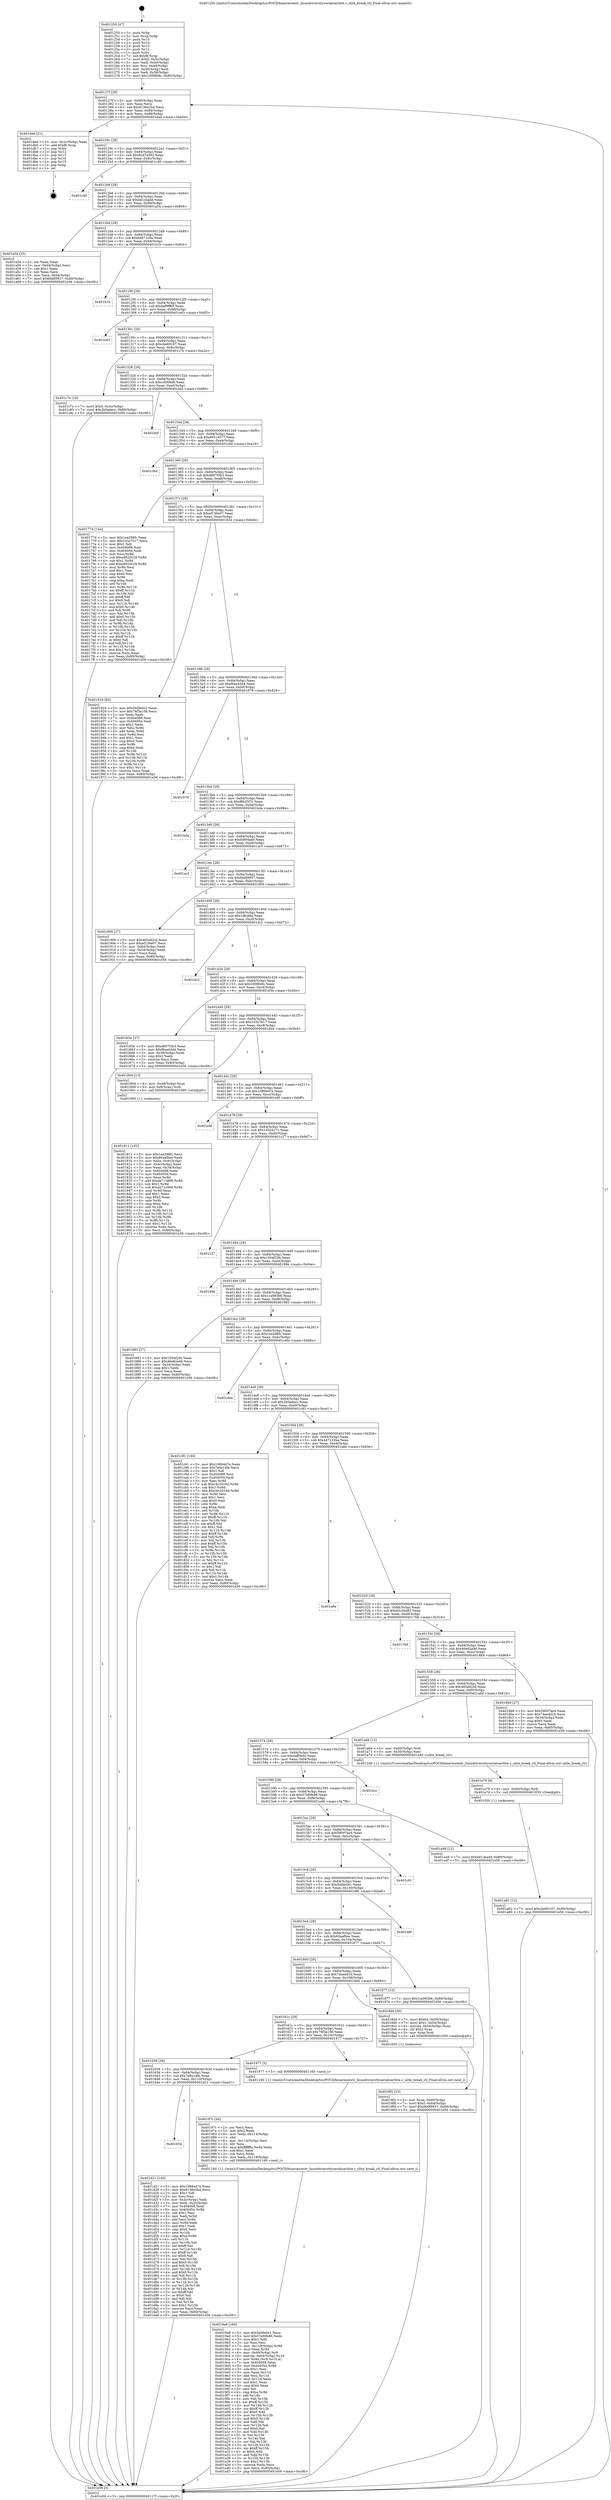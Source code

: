 digraph "0x401250" {
  label = "0x401250 (/mnt/c/Users/mathe/Desktop/tcc/POCII/binaries/extr_linuxdriversttyserialuartlite.c_ulite_break_ctl_Final-ollvm.out::main(0))"
  labelloc = "t"
  node[shape=record]

  Entry [label="",width=0.3,height=0.3,shape=circle,fillcolor=black,style=filled]
  "0x40127f" [label="{
     0x40127f [29]\l
     | [instrs]\l
     &nbsp;&nbsp;0x40127f \<+3\>: mov -0x80(%rbp),%eax\l
     &nbsp;&nbsp;0x401282 \<+2\>: mov %eax,%ecx\l
     &nbsp;&nbsp;0x401284 \<+6\>: sub $0x8136e2bd,%ecx\l
     &nbsp;&nbsp;0x40128a \<+6\>: mov %eax,-0x84(%rbp)\l
     &nbsp;&nbsp;0x401290 \<+6\>: mov %ecx,-0x88(%rbp)\l
     &nbsp;&nbsp;0x401296 \<+6\>: je 0000000000401dad \<main+0xb5d\>\l
  }"]
  "0x401dad" [label="{
     0x401dad [21]\l
     | [instrs]\l
     &nbsp;&nbsp;0x401dad \<+3\>: mov -0x2c(%rbp),%eax\l
     &nbsp;&nbsp;0x401db0 \<+7\>: add $0xf8,%rsp\l
     &nbsp;&nbsp;0x401db7 \<+1\>: pop %rbx\l
     &nbsp;&nbsp;0x401db8 \<+2\>: pop %r12\l
     &nbsp;&nbsp;0x401dba \<+2\>: pop %r13\l
     &nbsp;&nbsp;0x401dbc \<+2\>: pop %r14\l
     &nbsp;&nbsp;0x401dbe \<+2\>: pop %r15\l
     &nbsp;&nbsp;0x401dc0 \<+1\>: pop %rbp\l
     &nbsp;&nbsp;0x401dc1 \<+1\>: ret\l
  }"]
  "0x40129c" [label="{
     0x40129c [28]\l
     | [instrs]\l
     &nbsp;&nbsp;0x40129c \<+5\>: jmp 00000000004012a1 \<main+0x51\>\l
     &nbsp;&nbsp;0x4012a1 \<+6\>: mov -0x84(%rbp),%eax\l
     &nbsp;&nbsp;0x4012a7 \<+5\>: sub $0x92d7a302,%eax\l
     &nbsp;&nbsp;0x4012ac \<+6\>: mov %eax,-0x8c(%rbp)\l
     &nbsp;&nbsp;0x4012b2 \<+6\>: je 0000000000401c40 \<main+0x9f0\>\l
  }"]
  Exit [label="",width=0.3,height=0.3,shape=circle,fillcolor=black,style=filled,peripheries=2]
  "0x401c40" [label="{
     0x401c40\l
  }", style=dashed]
  "0x4012b8" [label="{
     0x4012b8 [28]\l
     | [instrs]\l
     &nbsp;&nbsp;0x4012b8 \<+5\>: jmp 00000000004012bd \<main+0x6d\>\l
     &nbsp;&nbsp;0x4012bd \<+6\>: mov -0x84(%rbp),%eax\l
     &nbsp;&nbsp;0x4012c3 \<+5\>: sub $0xbd1cbadd,%eax\l
     &nbsp;&nbsp;0x4012c8 \<+6\>: mov %eax,-0x90(%rbp)\l
     &nbsp;&nbsp;0x4012ce \<+6\>: je 0000000000401a54 \<main+0x804\>\l
  }"]
  "0x401654" [label="{
     0x401654\l
  }", style=dashed]
  "0x401a54" [label="{
     0x401a54 [25]\l
     | [instrs]\l
     &nbsp;&nbsp;0x401a54 \<+2\>: xor %eax,%eax\l
     &nbsp;&nbsp;0x401a56 \<+3\>: mov -0x64(%rbp),%ecx\l
     &nbsp;&nbsp;0x401a59 \<+3\>: sub $0x1,%eax\l
     &nbsp;&nbsp;0x401a5c \<+2\>: sub %eax,%ecx\l
     &nbsp;&nbsp;0x401a5e \<+3\>: mov %ecx,-0x64(%rbp)\l
     &nbsp;&nbsp;0x401a61 \<+7\>: movl $0xfdd89937,-0x80(%rbp)\l
     &nbsp;&nbsp;0x401a68 \<+5\>: jmp 0000000000401e56 \<main+0xc06\>\l
  }"]
  "0x4012d4" [label="{
     0x4012d4 [28]\l
     | [instrs]\l
     &nbsp;&nbsp;0x4012d4 \<+5\>: jmp 00000000004012d9 \<main+0x89\>\l
     &nbsp;&nbsp;0x4012d9 \<+6\>: mov -0x84(%rbp),%eax\l
     &nbsp;&nbsp;0x4012df \<+5\>: sub $0xbd471c9a,%eax\l
     &nbsp;&nbsp;0x4012e4 \<+6\>: mov %eax,-0x94(%rbp)\l
     &nbsp;&nbsp;0x4012ea \<+6\>: je 0000000000401b1b \<main+0x8cb\>\l
  }"]
  "0x401d21" [label="{
     0x401d21 [140]\l
     | [instrs]\l
     &nbsp;&nbsp;0x401d21 \<+5\>: mov $0x10884d7e,%eax\l
     &nbsp;&nbsp;0x401d26 \<+5\>: mov $0x8136e2bd,%ecx\l
     &nbsp;&nbsp;0x401d2b \<+2\>: mov $0x1,%dl\l
     &nbsp;&nbsp;0x401d2d \<+2\>: xor %esi,%esi\l
     &nbsp;&nbsp;0x401d2f \<+3\>: mov -0x3c(%rbp),%edi\l
     &nbsp;&nbsp;0x401d32 \<+3\>: mov %edi,-0x2c(%rbp)\l
     &nbsp;&nbsp;0x401d35 \<+7\>: mov 0x404068,%edi\l
     &nbsp;&nbsp;0x401d3c \<+8\>: mov 0x404054,%r8d\l
     &nbsp;&nbsp;0x401d44 \<+3\>: sub $0x1,%esi\l
     &nbsp;&nbsp;0x401d47 \<+3\>: mov %edi,%r9d\l
     &nbsp;&nbsp;0x401d4a \<+3\>: add %esi,%r9d\l
     &nbsp;&nbsp;0x401d4d \<+4\>: imul %r9d,%edi\l
     &nbsp;&nbsp;0x401d51 \<+3\>: and $0x1,%edi\l
     &nbsp;&nbsp;0x401d54 \<+3\>: cmp $0x0,%edi\l
     &nbsp;&nbsp;0x401d57 \<+4\>: sete %r10b\l
     &nbsp;&nbsp;0x401d5b \<+4\>: cmp $0xa,%r8d\l
     &nbsp;&nbsp;0x401d5f \<+4\>: setl %r11b\l
     &nbsp;&nbsp;0x401d63 \<+3\>: mov %r10b,%bl\l
     &nbsp;&nbsp;0x401d66 \<+3\>: xor $0xff,%bl\l
     &nbsp;&nbsp;0x401d69 \<+3\>: mov %r11b,%r14b\l
     &nbsp;&nbsp;0x401d6c \<+4\>: xor $0xff,%r14b\l
     &nbsp;&nbsp;0x401d70 \<+3\>: xor $0x0,%dl\l
     &nbsp;&nbsp;0x401d73 \<+3\>: mov %bl,%r15b\l
     &nbsp;&nbsp;0x401d76 \<+4\>: and $0x0,%r15b\l
     &nbsp;&nbsp;0x401d7a \<+3\>: and %dl,%r10b\l
     &nbsp;&nbsp;0x401d7d \<+3\>: mov %r14b,%r12b\l
     &nbsp;&nbsp;0x401d80 \<+4\>: and $0x0,%r12b\l
     &nbsp;&nbsp;0x401d84 \<+3\>: and %dl,%r11b\l
     &nbsp;&nbsp;0x401d87 \<+3\>: or %r10b,%r15b\l
     &nbsp;&nbsp;0x401d8a \<+3\>: or %r11b,%r12b\l
     &nbsp;&nbsp;0x401d8d \<+3\>: xor %r12b,%r15b\l
     &nbsp;&nbsp;0x401d90 \<+3\>: or %r14b,%bl\l
     &nbsp;&nbsp;0x401d93 \<+3\>: xor $0xff,%bl\l
     &nbsp;&nbsp;0x401d96 \<+3\>: or $0x0,%dl\l
     &nbsp;&nbsp;0x401d99 \<+2\>: and %dl,%bl\l
     &nbsp;&nbsp;0x401d9b \<+3\>: or %bl,%r15b\l
     &nbsp;&nbsp;0x401d9e \<+4\>: test $0x1,%r15b\l
     &nbsp;&nbsp;0x401da2 \<+3\>: cmovne %ecx,%eax\l
     &nbsp;&nbsp;0x401da5 \<+3\>: mov %eax,-0x80(%rbp)\l
     &nbsp;&nbsp;0x401da8 \<+5\>: jmp 0000000000401e56 \<main+0xc06\>\l
  }"]
  "0x401b1b" [label="{
     0x401b1b\l
  }", style=dashed]
  "0x4012f0" [label="{
     0x4012f0 [28]\l
     | [instrs]\l
     &nbsp;&nbsp;0x4012f0 \<+5\>: jmp 00000000004012f5 \<main+0xa5\>\l
     &nbsp;&nbsp;0x4012f5 \<+6\>: mov -0x84(%rbp),%eax\l
     &nbsp;&nbsp;0x4012fb \<+5\>: sub $0xbef9ff69,%eax\l
     &nbsp;&nbsp;0x401300 \<+6\>: mov %eax,-0x98(%rbp)\l
     &nbsp;&nbsp;0x401306 \<+6\>: je 0000000000401e43 \<main+0xbf3\>\l
  }"]
  "0x401a82" [label="{
     0x401a82 [12]\l
     | [instrs]\l
     &nbsp;&nbsp;0x401a82 \<+7\>: movl $0xcbe60107,-0x80(%rbp)\l
     &nbsp;&nbsp;0x401a89 \<+5\>: jmp 0000000000401e56 \<main+0xc06\>\l
  }"]
  "0x401e43" [label="{
     0x401e43\l
  }", style=dashed]
  "0x40130c" [label="{
     0x40130c [28]\l
     | [instrs]\l
     &nbsp;&nbsp;0x40130c \<+5\>: jmp 0000000000401311 \<main+0xc1\>\l
     &nbsp;&nbsp;0x401311 \<+6\>: mov -0x84(%rbp),%eax\l
     &nbsp;&nbsp;0x401317 \<+5\>: sub $0xcbe60107,%eax\l
     &nbsp;&nbsp;0x40131c \<+6\>: mov %eax,-0x9c(%rbp)\l
     &nbsp;&nbsp;0x401322 \<+6\>: je 0000000000401c7e \<main+0xa2e\>\l
  }"]
  "0x401a79" [label="{
     0x401a79 [9]\l
     | [instrs]\l
     &nbsp;&nbsp;0x401a79 \<+4\>: mov -0x60(%rbp),%rdi\l
     &nbsp;&nbsp;0x401a7d \<+5\>: call 0000000000401030 \<free@plt\>\l
     | [calls]\l
     &nbsp;&nbsp;0x401030 \{1\} (unknown)\l
  }"]
  "0x401c7e" [label="{
     0x401c7e [19]\l
     | [instrs]\l
     &nbsp;&nbsp;0x401c7e \<+7\>: movl $0x0,-0x3c(%rbp)\l
     &nbsp;&nbsp;0x401c85 \<+7\>: movl $0x2b0adecc,-0x80(%rbp)\l
     &nbsp;&nbsp;0x401c8c \<+5\>: jmp 0000000000401e56 \<main+0xc06\>\l
  }"]
  "0x401328" [label="{
     0x401328 [28]\l
     | [instrs]\l
     &nbsp;&nbsp;0x401328 \<+5\>: jmp 000000000040132d \<main+0xdd\>\l
     &nbsp;&nbsp;0x40132d \<+6\>: mov -0x84(%rbp),%eax\l
     &nbsp;&nbsp;0x401333 \<+5\>: sub $0xccfc6bd8,%eax\l
     &nbsp;&nbsp;0x401338 \<+6\>: mov %eax,-0xa0(%rbp)\l
     &nbsp;&nbsp;0x40133e \<+6\>: je 0000000000401bbf \<main+0x96f\>\l
  }"]
  "0x4019a8" [label="{
     0x4019a8 [160]\l
     | [instrs]\l
     &nbsp;&nbsp;0x4019a8 \<+5\>: mov $0x5d4fe0e1,%ecx\l
     &nbsp;&nbsp;0x4019ad \<+5\>: mov $0x57e89b86,%edx\l
     &nbsp;&nbsp;0x4019b2 \<+3\>: mov $0x1,%dil\l
     &nbsp;&nbsp;0x4019b5 \<+2\>: xor %esi,%esi\l
     &nbsp;&nbsp;0x4019b7 \<+7\>: mov -0x118(%rbp),%r8d\l
     &nbsp;&nbsp;0x4019be \<+4\>: imul %eax,%r8d\l
     &nbsp;&nbsp;0x4019c2 \<+4\>: mov -0x60(%rbp),%r9\l
     &nbsp;&nbsp;0x4019c6 \<+4\>: movslq -0x64(%rbp),%r10\l
     &nbsp;&nbsp;0x4019ca \<+4\>: mov %r8d,(%r9,%r10,4)\l
     &nbsp;&nbsp;0x4019ce \<+7\>: mov 0x404068,%eax\l
     &nbsp;&nbsp;0x4019d5 \<+8\>: mov 0x404054,%r8d\l
     &nbsp;&nbsp;0x4019dd \<+3\>: sub $0x1,%esi\l
     &nbsp;&nbsp;0x4019e0 \<+3\>: mov %eax,%r11d\l
     &nbsp;&nbsp;0x4019e3 \<+3\>: add %esi,%r11d\l
     &nbsp;&nbsp;0x4019e6 \<+4\>: imul %r11d,%eax\l
     &nbsp;&nbsp;0x4019ea \<+3\>: and $0x1,%eax\l
     &nbsp;&nbsp;0x4019ed \<+3\>: cmp $0x0,%eax\l
     &nbsp;&nbsp;0x4019f0 \<+3\>: sete %bl\l
     &nbsp;&nbsp;0x4019f3 \<+4\>: cmp $0xa,%r8d\l
     &nbsp;&nbsp;0x4019f7 \<+4\>: setl %r14b\l
     &nbsp;&nbsp;0x4019fb \<+3\>: mov %bl,%r15b\l
     &nbsp;&nbsp;0x4019fe \<+4\>: xor $0xff,%r15b\l
     &nbsp;&nbsp;0x401a02 \<+3\>: mov %r14b,%r12b\l
     &nbsp;&nbsp;0x401a05 \<+4\>: xor $0xff,%r12b\l
     &nbsp;&nbsp;0x401a09 \<+4\>: xor $0x0,%dil\l
     &nbsp;&nbsp;0x401a0d \<+3\>: mov %r15b,%r13b\l
     &nbsp;&nbsp;0x401a10 \<+4\>: and $0x0,%r13b\l
     &nbsp;&nbsp;0x401a14 \<+3\>: and %dil,%bl\l
     &nbsp;&nbsp;0x401a17 \<+3\>: mov %r12b,%al\l
     &nbsp;&nbsp;0x401a1a \<+2\>: and $0x0,%al\l
     &nbsp;&nbsp;0x401a1c \<+3\>: and %dil,%r14b\l
     &nbsp;&nbsp;0x401a1f \<+3\>: or %bl,%r13b\l
     &nbsp;&nbsp;0x401a22 \<+3\>: or %r14b,%al\l
     &nbsp;&nbsp;0x401a25 \<+3\>: xor %al,%r13b\l
     &nbsp;&nbsp;0x401a28 \<+3\>: or %r12b,%r15b\l
     &nbsp;&nbsp;0x401a2b \<+4\>: xor $0xff,%r15b\l
     &nbsp;&nbsp;0x401a2f \<+4\>: or $0x0,%dil\l
     &nbsp;&nbsp;0x401a33 \<+3\>: and %dil,%r15b\l
     &nbsp;&nbsp;0x401a36 \<+3\>: or %r15b,%r13b\l
     &nbsp;&nbsp;0x401a39 \<+4\>: test $0x1,%r13b\l
     &nbsp;&nbsp;0x401a3d \<+3\>: cmovne %edx,%ecx\l
     &nbsp;&nbsp;0x401a40 \<+3\>: mov %ecx,-0x80(%rbp)\l
     &nbsp;&nbsp;0x401a43 \<+5\>: jmp 0000000000401e56 \<main+0xc06\>\l
  }"]
  "0x401bbf" [label="{
     0x401bbf\l
  }", style=dashed]
  "0x401344" [label="{
     0x401344 [28]\l
     | [instrs]\l
     &nbsp;&nbsp;0x401344 \<+5\>: jmp 0000000000401349 \<main+0xf9\>\l
     &nbsp;&nbsp;0x401349 \<+6\>: mov -0x84(%rbp),%eax\l
     &nbsp;&nbsp;0x40134f \<+5\>: sub $0xd651d377,%eax\l
     &nbsp;&nbsp;0x401354 \<+6\>: mov %eax,-0xa4(%rbp)\l
     &nbsp;&nbsp;0x40135a \<+6\>: je 0000000000401c6d \<main+0xa1d\>\l
  }"]
  "0x40197c" [label="{
     0x40197c [44]\l
     | [instrs]\l
     &nbsp;&nbsp;0x40197c \<+2\>: xor %ecx,%ecx\l
     &nbsp;&nbsp;0x40197e \<+5\>: mov $0x2,%edx\l
     &nbsp;&nbsp;0x401983 \<+6\>: mov %edx,-0x114(%rbp)\l
     &nbsp;&nbsp;0x401989 \<+1\>: cltd\l
     &nbsp;&nbsp;0x40198a \<+6\>: mov -0x114(%rbp),%esi\l
     &nbsp;&nbsp;0x401990 \<+2\>: idiv %esi\l
     &nbsp;&nbsp;0x401992 \<+6\>: imul $0xfffffffe,%edx,%edx\l
     &nbsp;&nbsp;0x401998 \<+3\>: sub $0x1,%ecx\l
     &nbsp;&nbsp;0x40199b \<+2\>: sub %ecx,%edx\l
     &nbsp;&nbsp;0x40199d \<+6\>: mov %edx,-0x118(%rbp)\l
     &nbsp;&nbsp;0x4019a3 \<+5\>: call 0000000000401160 \<next_i\>\l
     | [calls]\l
     &nbsp;&nbsp;0x401160 \{1\} (/mnt/c/Users/mathe/Desktop/tcc/POCII/binaries/extr_linuxdriversttyserialuartlite.c_ulite_break_ctl_Final-ollvm.out::next_i)\l
  }"]
  "0x401c6d" [label="{
     0x401c6d\l
  }", style=dashed]
  "0x401360" [label="{
     0x401360 [28]\l
     | [instrs]\l
     &nbsp;&nbsp;0x401360 \<+5\>: jmp 0000000000401365 \<main+0x115\>\l
     &nbsp;&nbsp;0x401365 \<+6\>: mov -0x84(%rbp),%eax\l
     &nbsp;&nbsp;0x40136b \<+5\>: sub $0xd897f3b3,%eax\l
     &nbsp;&nbsp;0x401370 \<+6\>: mov %eax,-0xa8(%rbp)\l
     &nbsp;&nbsp;0x401376 \<+6\>: je 0000000000401774 \<main+0x524\>\l
  }"]
  "0x401638" [label="{
     0x401638 [28]\l
     | [instrs]\l
     &nbsp;&nbsp;0x401638 \<+5\>: jmp 000000000040163d \<main+0x3ed\>\l
     &nbsp;&nbsp;0x40163d \<+6\>: mov -0x84(%rbp),%eax\l
     &nbsp;&nbsp;0x401643 \<+5\>: sub $0x7a6a14fe,%eax\l
     &nbsp;&nbsp;0x401648 \<+6\>: mov %eax,-0x110(%rbp)\l
     &nbsp;&nbsp;0x40164e \<+6\>: je 0000000000401d21 \<main+0xad1\>\l
  }"]
  "0x401774" [label="{
     0x401774 [144]\l
     | [instrs]\l
     &nbsp;&nbsp;0x401774 \<+5\>: mov $0x1ea288fc,%eax\l
     &nbsp;&nbsp;0x401779 \<+5\>: mov $0x103c7b17,%ecx\l
     &nbsp;&nbsp;0x40177e \<+2\>: mov $0x1,%dl\l
     &nbsp;&nbsp;0x401780 \<+7\>: mov 0x404068,%esi\l
     &nbsp;&nbsp;0x401787 \<+7\>: mov 0x404054,%edi\l
     &nbsp;&nbsp;0x40178e \<+3\>: mov %esi,%r8d\l
     &nbsp;&nbsp;0x401791 \<+7\>: sub $0xe8620c29,%r8d\l
     &nbsp;&nbsp;0x401798 \<+4\>: sub $0x1,%r8d\l
     &nbsp;&nbsp;0x40179c \<+7\>: add $0xe8620c29,%r8d\l
     &nbsp;&nbsp;0x4017a3 \<+4\>: imul %r8d,%esi\l
     &nbsp;&nbsp;0x4017a7 \<+3\>: and $0x1,%esi\l
     &nbsp;&nbsp;0x4017aa \<+3\>: cmp $0x0,%esi\l
     &nbsp;&nbsp;0x4017ad \<+4\>: sete %r9b\l
     &nbsp;&nbsp;0x4017b1 \<+3\>: cmp $0xa,%edi\l
     &nbsp;&nbsp;0x4017b4 \<+4\>: setl %r10b\l
     &nbsp;&nbsp;0x4017b8 \<+3\>: mov %r9b,%r11b\l
     &nbsp;&nbsp;0x4017bb \<+4\>: xor $0xff,%r11b\l
     &nbsp;&nbsp;0x4017bf \<+3\>: mov %r10b,%bl\l
     &nbsp;&nbsp;0x4017c2 \<+3\>: xor $0xff,%bl\l
     &nbsp;&nbsp;0x4017c5 \<+3\>: xor $0x0,%dl\l
     &nbsp;&nbsp;0x4017c8 \<+3\>: mov %r11b,%r14b\l
     &nbsp;&nbsp;0x4017cb \<+4\>: and $0x0,%r14b\l
     &nbsp;&nbsp;0x4017cf \<+3\>: and %dl,%r9b\l
     &nbsp;&nbsp;0x4017d2 \<+3\>: mov %bl,%r15b\l
     &nbsp;&nbsp;0x4017d5 \<+4\>: and $0x0,%r15b\l
     &nbsp;&nbsp;0x4017d9 \<+3\>: and %dl,%r10b\l
     &nbsp;&nbsp;0x4017dc \<+3\>: or %r9b,%r14b\l
     &nbsp;&nbsp;0x4017df \<+3\>: or %r10b,%r15b\l
     &nbsp;&nbsp;0x4017e2 \<+3\>: xor %r15b,%r14b\l
     &nbsp;&nbsp;0x4017e5 \<+3\>: or %bl,%r11b\l
     &nbsp;&nbsp;0x4017e8 \<+4\>: xor $0xff,%r11b\l
     &nbsp;&nbsp;0x4017ec \<+3\>: or $0x0,%dl\l
     &nbsp;&nbsp;0x4017ef \<+3\>: and %dl,%r11b\l
     &nbsp;&nbsp;0x4017f2 \<+3\>: or %r11b,%r14b\l
     &nbsp;&nbsp;0x4017f5 \<+4\>: test $0x1,%r14b\l
     &nbsp;&nbsp;0x4017f9 \<+3\>: cmovne %ecx,%eax\l
     &nbsp;&nbsp;0x4017fc \<+3\>: mov %eax,-0x80(%rbp)\l
     &nbsp;&nbsp;0x4017ff \<+5\>: jmp 0000000000401e56 \<main+0xc06\>\l
  }"]
  "0x40137c" [label="{
     0x40137c [28]\l
     | [instrs]\l
     &nbsp;&nbsp;0x40137c \<+5\>: jmp 0000000000401381 \<main+0x131\>\l
     &nbsp;&nbsp;0x401381 \<+6\>: mov -0x84(%rbp),%eax\l
     &nbsp;&nbsp;0x401387 \<+5\>: sub $0xef136e07,%eax\l
     &nbsp;&nbsp;0x40138c \<+6\>: mov %eax,-0xac(%rbp)\l
     &nbsp;&nbsp;0x401392 \<+6\>: je 0000000000401924 \<main+0x6d4\>\l
  }"]
  "0x401977" [label="{
     0x401977 [5]\l
     | [instrs]\l
     &nbsp;&nbsp;0x401977 \<+5\>: call 0000000000401160 \<next_i\>\l
     | [calls]\l
     &nbsp;&nbsp;0x401160 \{1\} (/mnt/c/Users/mathe/Desktop/tcc/POCII/binaries/extr_linuxdriversttyserialuartlite.c_ulite_break_ctl_Final-ollvm.out::next_i)\l
  }"]
  "0x401924" [label="{
     0x401924 [83]\l
     | [instrs]\l
     &nbsp;&nbsp;0x401924 \<+5\>: mov $0x5d4fe0e1,%eax\l
     &nbsp;&nbsp;0x401929 \<+5\>: mov $0x76f3a108,%ecx\l
     &nbsp;&nbsp;0x40192e \<+2\>: xor %edx,%edx\l
     &nbsp;&nbsp;0x401930 \<+7\>: mov 0x404068,%esi\l
     &nbsp;&nbsp;0x401937 \<+7\>: mov 0x404054,%edi\l
     &nbsp;&nbsp;0x40193e \<+3\>: sub $0x1,%edx\l
     &nbsp;&nbsp;0x401941 \<+3\>: mov %esi,%r8d\l
     &nbsp;&nbsp;0x401944 \<+3\>: add %edx,%r8d\l
     &nbsp;&nbsp;0x401947 \<+4\>: imul %r8d,%esi\l
     &nbsp;&nbsp;0x40194b \<+3\>: and $0x1,%esi\l
     &nbsp;&nbsp;0x40194e \<+3\>: cmp $0x0,%esi\l
     &nbsp;&nbsp;0x401951 \<+4\>: sete %r9b\l
     &nbsp;&nbsp;0x401955 \<+3\>: cmp $0xa,%edi\l
     &nbsp;&nbsp;0x401958 \<+4\>: setl %r10b\l
     &nbsp;&nbsp;0x40195c \<+3\>: mov %r9b,%r11b\l
     &nbsp;&nbsp;0x40195f \<+3\>: and %r10b,%r11b\l
     &nbsp;&nbsp;0x401962 \<+3\>: xor %r10b,%r9b\l
     &nbsp;&nbsp;0x401965 \<+3\>: or %r9b,%r11b\l
     &nbsp;&nbsp;0x401968 \<+4\>: test $0x1,%r11b\l
     &nbsp;&nbsp;0x40196c \<+3\>: cmovne %ecx,%eax\l
     &nbsp;&nbsp;0x40196f \<+3\>: mov %eax,-0x80(%rbp)\l
     &nbsp;&nbsp;0x401972 \<+5\>: jmp 0000000000401e56 \<main+0xc06\>\l
  }"]
  "0x401398" [label="{
     0x401398 [28]\l
     | [instrs]\l
     &nbsp;&nbsp;0x401398 \<+5\>: jmp 000000000040139d \<main+0x14d\>\l
     &nbsp;&nbsp;0x40139d \<+6\>: mov -0x84(%rbp),%eax\l
     &nbsp;&nbsp;0x4013a3 \<+5\>: sub $0xf6ae43d4,%eax\l
     &nbsp;&nbsp;0x4013a8 \<+6\>: mov %eax,-0xb0(%rbp)\l
     &nbsp;&nbsp;0x4013ae \<+6\>: je 0000000000401679 \<main+0x429\>\l
  }"]
  "0x4018f2" [label="{
     0x4018f2 [23]\l
     | [instrs]\l
     &nbsp;&nbsp;0x4018f2 \<+4\>: mov %rax,-0x60(%rbp)\l
     &nbsp;&nbsp;0x4018f6 \<+7\>: movl $0x0,-0x64(%rbp)\l
     &nbsp;&nbsp;0x4018fd \<+7\>: movl $0xfdd89937,-0x80(%rbp)\l
     &nbsp;&nbsp;0x401904 \<+5\>: jmp 0000000000401e56 \<main+0xc06\>\l
  }"]
  "0x401679" [label="{
     0x401679\l
  }", style=dashed]
  "0x4013b4" [label="{
     0x4013b4 [28]\l
     | [instrs]\l
     &nbsp;&nbsp;0x4013b4 \<+5\>: jmp 00000000004013b9 \<main+0x169\>\l
     &nbsp;&nbsp;0x4013b9 \<+6\>: mov -0x84(%rbp),%eax\l
     &nbsp;&nbsp;0x4013bf \<+5\>: sub $0xf8b25f7c,%eax\l
     &nbsp;&nbsp;0x4013c4 \<+6\>: mov %eax,-0xb4(%rbp)\l
     &nbsp;&nbsp;0x4013ca \<+6\>: je 0000000000401bda \<main+0x98a\>\l
  }"]
  "0x40161c" [label="{
     0x40161c [28]\l
     | [instrs]\l
     &nbsp;&nbsp;0x40161c \<+5\>: jmp 0000000000401621 \<main+0x3d1\>\l
     &nbsp;&nbsp;0x401621 \<+6\>: mov -0x84(%rbp),%eax\l
     &nbsp;&nbsp;0x401627 \<+5\>: sub $0x76f3a108,%eax\l
     &nbsp;&nbsp;0x40162c \<+6\>: mov %eax,-0x10c(%rbp)\l
     &nbsp;&nbsp;0x401632 \<+6\>: je 0000000000401977 \<main+0x727\>\l
  }"]
  "0x401bda" [label="{
     0x401bda\l
  }", style=dashed]
  "0x4013d0" [label="{
     0x4013d0 [28]\l
     | [instrs]\l
     &nbsp;&nbsp;0x4013d0 \<+5\>: jmp 00000000004013d5 \<main+0x185\>\l
     &nbsp;&nbsp;0x4013d5 \<+6\>: mov -0x84(%rbp),%eax\l
     &nbsp;&nbsp;0x4013db \<+5\>: sub $0xfc904aa0,%eax\l
     &nbsp;&nbsp;0x4013e0 \<+6\>: mov %eax,-0xb8(%rbp)\l
     &nbsp;&nbsp;0x4013e6 \<+6\>: je 0000000000401ac3 \<main+0x873\>\l
  }"]
  "0x4018d4" [label="{
     0x4018d4 [30]\l
     | [instrs]\l
     &nbsp;&nbsp;0x4018d4 \<+7\>: movl $0x64,-0x50(%rbp)\l
     &nbsp;&nbsp;0x4018db \<+7\>: movl $0x1,-0x54(%rbp)\l
     &nbsp;&nbsp;0x4018e2 \<+4\>: movslq -0x54(%rbp),%rax\l
     &nbsp;&nbsp;0x4018e6 \<+4\>: shl $0x2,%rax\l
     &nbsp;&nbsp;0x4018ea \<+3\>: mov %rax,%rdi\l
     &nbsp;&nbsp;0x4018ed \<+5\>: call 0000000000401050 \<malloc@plt\>\l
     | [calls]\l
     &nbsp;&nbsp;0x401050 \{1\} (unknown)\l
  }"]
  "0x401ac3" [label="{
     0x401ac3\l
  }", style=dashed]
  "0x4013ec" [label="{
     0x4013ec [28]\l
     | [instrs]\l
     &nbsp;&nbsp;0x4013ec \<+5\>: jmp 00000000004013f1 \<main+0x1a1\>\l
     &nbsp;&nbsp;0x4013f1 \<+6\>: mov -0x84(%rbp),%eax\l
     &nbsp;&nbsp;0x4013f7 \<+5\>: sub $0xfdd89937,%eax\l
     &nbsp;&nbsp;0x4013fc \<+6\>: mov %eax,-0xbc(%rbp)\l
     &nbsp;&nbsp;0x401402 \<+6\>: je 0000000000401909 \<main+0x6b9\>\l
  }"]
  "0x401600" [label="{
     0x401600 [28]\l
     | [instrs]\l
     &nbsp;&nbsp;0x401600 \<+5\>: jmp 0000000000401605 \<main+0x3b5\>\l
     &nbsp;&nbsp;0x401605 \<+6\>: mov -0x84(%rbp),%eax\l
     &nbsp;&nbsp;0x40160b \<+5\>: sub $0x74eedd1b,%eax\l
     &nbsp;&nbsp;0x401610 \<+6\>: mov %eax,-0x108(%rbp)\l
     &nbsp;&nbsp;0x401616 \<+6\>: je 00000000004018d4 \<main+0x684\>\l
  }"]
  "0x401909" [label="{
     0x401909 [27]\l
     | [instrs]\l
     &nbsp;&nbsp;0x401909 \<+5\>: mov $0x485a92cd,%eax\l
     &nbsp;&nbsp;0x40190e \<+5\>: mov $0xef136e07,%ecx\l
     &nbsp;&nbsp;0x401913 \<+3\>: mov -0x64(%rbp),%edx\l
     &nbsp;&nbsp;0x401916 \<+3\>: cmp -0x54(%rbp),%edx\l
     &nbsp;&nbsp;0x401919 \<+3\>: cmovl %ecx,%eax\l
     &nbsp;&nbsp;0x40191c \<+3\>: mov %eax,-0x80(%rbp)\l
     &nbsp;&nbsp;0x40191f \<+5\>: jmp 0000000000401e56 \<main+0xc06\>\l
  }"]
  "0x401408" [label="{
     0x401408 [28]\l
     | [instrs]\l
     &nbsp;&nbsp;0x401408 \<+5\>: jmp 000000000040140d \<main+0x1bd\>\l
     &nbsp;&nbsp;0x40140d \<+6\>: mov -0x84(%rbp),%eax\l
     &nbsp;&nbsp;0x401413 \<+5\>: sub $0x1dfc48d,%eax\l
     &nbsp;&nbsp;0x401418 \<+6\>: mov %eax,-0xc0(%rbp)\l
     &nbsp;&nbsp;0x40141e \<+6\>: je 0000000000401dc2 \<main+0xb72\>\l
  }"]
  "0x401877" [label="{
     0x401877 [12]\l
     | [instrs]\l
     &nbsp;&nbsp;0x401877 \<+7\>: movl $0x1ca983b6,-0x80(%rbp)\l
     &nbsp;&nbsp;0x40187e \<+5\>: jmp 0000000000401e56 \<main+0xc06\>\l
  }"]
  "0x401dc2" [label="{
     0x401dc2\l
  }", style=dashed]
  "0x401424" [label="{
     0x401424 [28]\l
     | [instrs]\l
     &nbsp;&nbsp;0x401424 \<+5\>: jmp 0000000000401429 \<main+0x1d9\>\l
     &nbsp;&nbsp;0x401429 \<+6\>: mov -0x84(%rbp),%eax\l
     &nbsp;&nbsp;0x40142f \<+5\>: sub $0x100f8b9c,%eax\l
     &nbsp;&nbsp;0x401434 \<+6\>: mov %eax,-0xc4(%rbp)\l
     &nbsp;&nbsp;0x40143a \<+6\>: je 000000000040165e \<main+0x40e\>\l
  }"]
  "0x4015e4" [label="{
     0x4015e4 [28]\l
     | [instrs]\l
     &nbsp;&nbsp;0x4015e4 \<+5\>: jmp 00000000004015e9 \<main+0x399\>\l
     &nbsp;&nbsp;0x4015e9 \<+6\>: mov -0x84(%rbp),%eax\l
     &nbsp;&nbsp;0x4015ef \<+5\>: sub $0x60aaf0ee,%eax\l
     &nbsp;&nbsp;0x4015f4 \<+6\>: mov %eax,-0x104(%rbp)\l
     &nbsp;&nbsp;0x4015fa \<+6\>: je 0000000000401877 \<main+0x627\>\l
  }"]
  "0x40165e" [label="{
     0x40165e [27]\l
     | [instrs]\l
     &nbsp;&nbsp;0x40165e \<+5\>: mov $0xd897f3b3,%eax\l
     &nbsp;&nbsp;0x401663 \<+5\>: mov $0xf6ae43d4,%ecx\l
     &nbsp;&nbsp;0x401668 \<+3\>: mov -0x38(%rbp),%edx\l
     &nbsp;&nbsp;0x40166b \<+3\>: cmp $0x2,%edx\l
     &nbsp;&nbsp;0x40166e \<+3\>: cmovne %ecx,%eax\l
     &nbsp;&nbsp;0x401671 \<+3\>: mov %eax,-0x80(%rbp)\l
     &nbsp;&nbsp;0x401674 \<+5\>: jmp 0000000000401e56 \<main+0xc06\>\l
  }"]
  "0x401440" [label="{
     0x401440 [28]\l
     | [instrs]\l
     &nbsp;&nbsp;0x401440 \<+5\>: jmp 0000000000401445 \<main+0x1f5\>\l
     &nbsp;&nbsp;0x401445 \<+6\>: mov -0x84(%rbp),%eax\l
     &nbsp;&nbsp;0x40144b \<+5\>: sub $0x103c7b17,%eax\l
     &nbsp;&nbsp;0x401450 \<+6\>: mov %eax,-0xc8(%rbp)\l
     &nbsp;&nbsp;0x401456 \<+6\>: je 0000000000401804 \<main+0x5b4\>\l
  }"]
  "0x401e56" [label="{
     0x401e56 [5]\l
     | [instrs]\l
     &nbsp;&nbsp;0x401e56 \<+5\>: jmp 000000000040127f \<main+0x2f\>\l
  }"]
  "0x401250" [label="{
     0x401250 [47]\l
     | [instrs]\l
     &nbsp;&nbsp;0x401250 \<+1\>: push %rbp\l
     &nbsp;&nbsp;0x401251 \<+3\>: mov %rsp,%rbp\l
     &nbsp;&nbsp;0x401254 \<+2\>: push %r15\l
     &nbsp;&nbsp;0x401256 \<+2\>: push %r14\l
     &nbsp;&nbsp;0x401258 \<+2\>: push %r13\l
     &nbsp;&nbsp;0x40125a \<+2\>: push %r12\l
     &nbsp;&nbsp;0x40125c \<+1\>: push %rbx\l
     &nbsp;&nbsp;0x40125d \<+7\>: sub $0xf8,%rsp\l
     &nbsp;&nbsp;0x401264 \<+7\>: movl $0x0,-0x3c(%rbp)\l
     &nbsp;&nbsp;0x40126b \<+3\>: mov %edi,-0x40(%rbp)\l
     &nbsp;&nbsp;0x40126e \<+4\>: mov %rsi,-0x48(%rbp)\l
     &nbsp;&nbsp;0x401272 \<+3\>: mov -0x40(%rbp),%edi\l
     &nbsp;&nbsp;0x401275 \<+3\>: mov %edi,-0x38(%rbp)\l
     &nbsp;&nbsp;0x401278 \<+7\>: movl $0x100f8b9c,-0x80(%rbp)\l
  }"]
  "0x401df6" [label="{
     0x401df6\l
  }", style=dashed]
  "0x401804" [label="{
     0x401804 [13]\l
     | [instrs]\l
     &nbsp;&nbsp;0x401804 \<+4\>: mov -0x48(%rbp),%rax\l
     &nbsp;&nbsp;0x401808 \<+4\>: mov 0x8(%rax),%rdi\l
     &nbsp;&nbsp;0x40180c \<+5\>: call 0000000000401060 \<atoi@plt\>\l
     | [calls]\l
     &nbsp;&nbsp;0x401060 \{1\} (unknown)\l
  }"]
  "0x40145c" [label="{
     0x40145c [28]\l
     | [instrs]\l
     &nbsp;&nbsp;0x40145c \<+5\>: jmp 0000000000401461 \<main+0x211\>\l
     &nbsp;&nbsp;0x401461 \<+6\>: mov -0x84(%rbp),%eax\l
     &nbsp;&nbsp;0x401467 \<+5\>: sub $0x10884d7e,%eax\l
     &nbsp;&nbsp;0x40146c \<+6\>: mov %eax,-0xcc(%rbp)\l
     &nbsp;&nbsp;0x401472 \<+6\>: je 0000000000401e4f \<main+0xbff\>\l
  }"]
  "0x401811" [label="{
     0x401811 [102]\l
     | [instrs]\l
     &nbsp;&nbsp;0x401811 \<+5\>: mov $0x1ea288fc,%ecx\l
     &nbsp;&nbsp;0x401816 \<+5\>: mov $0x60aaf0ee,%edx\l
     &nbsp;&nbsp;0x40181b \<+3\>: mov %eax,-0x4c(%rbp)\l
     &nbsp;&nbsp;0x40181e \<+3\>: mov -0x4c(%rbp),%eax\l
     &nbsp;&nbsp;0x401821 \<+3\>: mov %eax,-0x34(%rbp)\l
     &nbsp;&nbsp;0x401824 \<+7\>: mov 0x404068,%eax\l
     &nbsp;&nbsp;0x40182b \<+7\>: mov 0x404054,%esi\l
     &nbsp;&nbsp;0x401832 \<+3\>: mov %eax,%r8d\l
     &nbsp;&nbsp;0x401835 \<+7\>: add $0xda71c986,%r8d\l
     &nbsp;&nbsp;0x40183c \<+4\>: sub $0x1,%r8d\l
     &nbsp;&nbsp;0x401840 \<+7\>: sub $0xda71c986,%r8d\l
     &nbsp;&nbsp;0x401847 \<+4\>: imul %r8d,%eax\l
     &nbsp;&nbsp;0x40184b \<+3\>: and $0x1,%eax\l
     &nbsp;&nbsp;0x40184e \<+3\>: cmp $0x0,%eax\l
     &nbsp;&nbsp;0x401851 \<+4\>: sete %r9b\l
     &nbsp;&nbsp;0x401855 \<+3\>: cmp $0xa,%esi\l
     &nbsp;&nbsp;0x401858 \<+4\>: setl %r10b\l
     &nbsp;&nbsp;0x40185c \<+3\>: mov %r9b,%r11b\l
     &nbsp;&nbsp;0x40185f \<+3\>: and %r10b,%r11b\l
     &nbsp;&nbsp;0x401862 \<+3\>: xor %r10b,%r9b\l
     &nbsp;&nbsp;0x401865 \<+3\>: or %r9b,%r11b\l
     &nbsp;&nbsp;0x401868 \<+4\>: test $0x1,%r11b\l
     &nbsp;&nbsp;0x40186c \<+3\>: cmovne %edx,%ecx\l
     &nbsp;&nbsp;0x40186f \<+3\>: mov %ecx,-0x80(%rbp)\l
     &nbsp;&nbsp;0x401872 \<+5\>: jmp 0000000000401e56 \<main+0xc06\>\l
  }"]
  "0x4015c8" [label="{
     0x4015c8 [28]\l
     | [instrs]\l
     &nbsp;&nbsp;0x4015c8 \<+5\>: jmp 00000000004015cd \<main+0x37d\>\l
     &nbsp;&nbsp;0x4015cd \<+6\>: mov -0x84(%rbp),%eax\l
     &nbsp;&nbsp;0x4015d3 \<+5\>: sub $0x5d4fe0e1,%eax\l
     &nbsp;&nbsp;0x4015d8 \<+6\>: mov %eax,-0x100(%rbp)\l
     &nbsp;&nbsp;0x4015de \<+6\>: je 0000000000401df6 \<main+0xba6\>\l
  }"]
  "0x401e4f" [label="{
     0x401e4f\l
  }", style=dashed]
  "0x401478" [label="{
     0x401478 [28]\l
     | [instrs]\l
     &nbsp;&nbsp;0x401478 \<+5\>: jmp 000000000040147d \<main+0x22d\>\l
     &nbsp;&nbsp;0x40147d \<+6\>: mov -0x84(%rbp),%eax\l
     &nbsp;&nbsp;0x401483 \<+5\>: sub $0x14524171,%eax\l
     &nbsp;&nbsp;0x401488 \<+6\>: mov %eax,-0xd0(%rbp)\l
     &nbsp;&nbsp;0x40148e \<+6\>: je 0000000000401c27 \<main+0x9d7\>\l
  }"]
  "0x401c61" [label="{
     0x401c61\l
  }", style=dashed]
  "0x401c27" [label="{
     0x401c27\l
  }", style=dashed]
  "0x401494" [label="{
     0x401494 [28]\l
     | [instrs]\l
     &nbsp;&nbsp;0x401494 \<+5\>: jmp 0000000000401499 \<main+0x249\>\l
     &nbsp;&nbsp;0x401499 \<+6\>: mov -0x84(%rbp),%eax\l
     &nbsp;&nbsp;0x40149f \<+5\>: sub $0x1504f256,%eax\l
     &nbsp;&nbsp;0x4014a4 \<+6\>: mov %eax,-0xd4(%rbp)\l
     &nbsp;&nbsp;0x4014aa \<+6\>: je 000000000040189e \<main+0x64e\>\l
  }"]
  "0x4015ac" [label="{
     0x4015ac [28]\l
     | [instrs]\l
     &nbsp;&nbsp;0x4015ac \<+5\>: jmp 00000000004015b1 \<main+0x361\>\l
     &nbsp;&nbsp;0x4015b1 \<+6\>: mov -0x84(%rbp),%eax\l
     &nbsp;&nbsp;0x4015b7 \<+5\>: sub $0x59007ee4,%eax\l
     &nbsp;&nbsp;0x4015bc \<+6\>: mov %eax,-0xfc(%rbp)\l
     &nbsp;&nbsp;0x4015c2 \<+6\>: je 0000000000401c61 \<main+0xa11\>\l
  }"]
  "0x40189e" [label="{
     0x40189e\l
  }", style=dashed]
  "0x4014b0" [label="{
     0x4014b0 [28]\l
     | [instrs]\l
     &nbsp;&nbsp;0x4014b0 \<+5\>: jmp 00000000004014b5 \<main+0x265\>\l
     &nbsp;&nbsp;0x4014b5 \<+6\>: mov -0x84(%rbp),%eax\l
     &nbsp;&nbsp;0x4014bb \<+5\>: sub $0x1ca983b6,%eax\l
     &nbsp;&nbsp;0x4014c0 \<+6\>: mov %eax,-0xd8(%rbp)\l
     &nbsp;&nbsp;0x4014c6 \<+6\>: je 0000000000401883 \<main+0x633\>\l
  }"]
  "0x401a48" [label="{
     0x401a48 [12]\l
     | [instrs]\l
     &nbsp;&nbsp;0x401a48 \<+7\>: movl $0xbd1cbadd,-0x80(%rbp)\l
     &nbsp;&nbsp;0x401a4f \<+5\>: jmp 0000000000401e56 \<main+0xc06\>\l
  }"]
  "0x401883" [label="{
     0x401883 [27]\l
     | [instrs]\l
     &nbsp;&nbsp;0x401883 \<+5\>: mov $0x1504f256,%eax\l
     &nbsp;&nbsp;0x401888 \<+5\>: mov $0x46e82a46,%ecx\l
     &nbsp;&nbsp;0x40188d \<+3\>: mov -0x34(%rbp),%edx\l
     &nbsp;&nbsp;0x401890 \<+3\>: cmp $0x1,%edx\l
     &nbsp;&nbsp;0x401893 \<+3\>: cmovl %ecx,%eax\l
     &nbsp;&nbsp;0x401896 \<+3\>: mov %eax,-0x80(%rbp)\l
     &nbsp;&nbsp;0x401899 \<+5\>: jmp 0000000000401e56 \<main+0xc06\>\l
  }"]
  "0x4014cc" [label="{
     0x4014cc [28]\l
     | [instrs]\l
     &nbsp;&nbsp;0x4014cc \<+5\>: jmp 00000000004014d1 \<main+0x281\>\l
     &nbsp;&nbsp;0x4014d1 \<+6\>: mov -0x84(%rbp),%eax\l
     &nbsp;&nbsp;0x4014d7 \<+5\>: sub $0x1ea288fc,%eax\l
     &nbsp;&nbsp;0x4014dc \<+6\>: mov %eax,-0xdc(%rbp)\l
     &nbsp;&nbsp;0x4014e2 \<+6\>: je 0000000000401dda \<main+0xb8a\>\l
  }"]
  "0x401590" [label="{
     0x401590 [28]\l
     | [instrs]\l
     &nbsp;&nbsp;0x401590 \<+5\>: jmp 0000000000401595 \<main+0x345\>\l
     &nbsp;&nbsp;0x401595 \<+6\>: mov -0x84(%rbp),%eax\l
     &nbsp;&nbsp;0x40159b \<+5\>: sub $0x57e89b86,%eax\l
     &nbsp;&nbsp;0x4015a0 \<+6\>: mov %eax,-0xf8(%rbp)\l
     &nbsp;&nbsp;0x4015a6 \<+6\>: je 0000000000401a48 \<main+0x7f8\>\l
  }"]
  "0x401dda" [label="{
     0x401dda\l
  }", style=dashed]
  "0x4014e8" [label="{
     0x4014e8 [28]\l
     | [instrs]\l
     &nbsp;&nbsp;0x4014e8 \<+5\>: jmp 00000000004014ed \<main+0x29d\>\l
     &nbsp;&nbsp;0x4014ed \<+6\>: mov -0x84(%rbp),%eax\l
     &nbsp;&nbsp;0x4014f3 \<+5\>: sub $0x2b0adecc,%eax\l
     &nbsp;&nbsp;0x4014f8 \<+6\>: mov %eax,-0xe0(%rbp)\l
     &nbsp;&nbsp;0x4014fe \<+6\>: je 0000000000401c91 \<main+0xa41\>\l
  }"]
  "0x4016cc" [label="{
     0x4016cc\l
  }", style=dashed]
  "0x401c91" [label="{
     0x401c91 [144]\l
     | [instrs]\l
     &nbsp;&nbsp;0x401c91 \<+5\>: mov $0x10884d7e,%eax\l
     &nbsp;&nbsp;0x401c96 \<+5\>: mov $0x7a6a14fe,%ecx\l
     &nbsp;&nbsp;0x401c9b \<+2\>: mov $0x1,%dl\l
     &nbsp;&nbsp;0x401c9d \<+7\>: mov 0x404068,%esi\l
     &nbsp;&nbsp;0x401ca4 \<+7\>: mov 0x404054,%edi\l
     &nbsp;&nbsp;0x401cab \<+3\>: mov %esi,%r8d\l
     &nbsp;&nbsp;0x401cae \<+7\>: sub $0xc4c2016d,%r8d\l
     &nbsp;&nbsp;0x401cb5 \<+4\>: sub $0x1,%r8d\l
     &nbsp;&nbsp;0x401cb9 \<+7\>: add $0xc4c2016d,%r8d\l
     &nbsp;&nbsp;0x401cc0 \<+4\>: imul %r8d,%esi\l
     &nbsp;&nbsp;0x401cc4 \<+3\>: and $0x1,%esi\l
     &nbsp;&nbsp;0x401cc7 \<+3\>: cmp $0x0,%esi\l
     &nbsp;&nbsp;0x401cca \<+4\>: sete %r9b\l
     &nbsp;&nbsp;0x401cce \<+3\>: cmp $0xa,%edi\l
     &nbsp;&nbsp;0x401cd1 \<+4\>: setl %r10b\l
     &nbsp;&nbsp;0x401cd5 \<+3\>: mov %r9b,%r11b\l
     &nbsp;&nbsp;0x401cd8 \<+4\>: xor $0xff,%r11b\l
     &nbsp;&nbsp;0x401cdc \<+3\>: mov %r10b,%bl\l
     &nbsp;&nbsp;0x401cdf \<+3\>: xor $0xff,%bl\l
     &nbsp;&nbsp;0x401ce2 \<+3\>: xor $0x1,%dl\l
     &nbsp;&nbsp;0x401ce5 \<+3\>: mov %r11b,%r14b\l
     &nbsp;&nbsp;0x401ce8 \<+4\>: and $0xff,%r14b\l
     &nbsp;&nbsp;0x401cec \<+3\>: and %dl,%r9b\l
     &nbsp;&nbsp;0x401cef \<+3\>: mov %bl,%r15b\l
     &nbsp;&nbsp;0x401cf2 \<+4\>: and $0xff,%r15b\l
     &nbsp;&nbsp;0x401cf6 \<+3\>: and %dl,%r10b\l
     &nbsp;&nbsp;0x401cf9 \<+3\>: or %r9b,%r14b\l
     &nbsp;&nbsp;0x401cfc \<+3\>: or %r10b,%r15b\l
     &nbsp;&nbsp;0x401cff \<+3\>: xor %r15b,%r14b\l
     &nbsp;&nbsp;0x401d02 \<+3\>: or %bl,%r11b\l
     &nbsp;&nbsp;0x401d05 \<+4\>: xor $0xff,%r11b\l
     &nbsp;&nbsp;0x401d09 \<+3\>: or $0x1,%dl\l
     &nbsp;&nbsp;0x401d0c \<+3\>: and %dl,%r11b\l
     &nbsp;&nbsp;0x401d0f \<+3\>: or %r11b,%r14b\l
     &nbsp;&nbsp;0x401d12 \<+4\>: test $0x1,%r14b\l
     &nbsp;&nbsp;0x401d16 \<+3\>: cmovne %ecx,%eax\l
     &nbsp;&nbsp;0x401d19 \<+3\>: mov %eax,-0x80(%rbp)\l
     &nbsp;&nbsp;0x401d1c \<+5\>: jmp 0000000000401e56 \<main+0xc06\>\l
  }"]
  "0x401504" [label="{
     0x401504 [28]\l
     | [instrs]\l
     &nbsp;&nbsp;0x401504 \<+5\>: jmp 0000000000401509 \<main+0x2b9\>\l
     &nbsp;&nbsp;0x401509 \<+6\>: mov -0x84(%rbp),%eax\l
     &nbsp;&nbsp;0x40150f \<+5\>: sub $0x447232ba,%eax\l
     &nbsp;&nbsp;0x401514 \<+6\>: mov %eax,-0xe4(%rbp)\l
     &nbsp;&nbsp;0x40151a \<+6\>: je 0000000000401a8e \<main+0x83e\>\l
  }"]
  "0x401574" [label="{
     0x401574 [28]\l
     | [instrs]\l
     &nbsp;&nbsp;0x401574 \<+5\>: jmp 0000000000401579 \<main+0x329\>\l
     &nbsp;&nbsp;0x401579 \<+6\>: mov -0x84(%rbp),%eax\l
     &nbsp;&nbsp;0x40157f \<+5\>: sub $0x4aff3b9c,%eax\l
     &nbsp;&nbsp;0x401584 \<+6\>: mov %eax,-0xf4(%rbp)\l
     &nbsp;&nbsp;0x40158a \<+6\>: je 00000000004016cc \<main+0x47c\>\l
  }"]
  "0x401a8e" [label="{
     0x401a8e\l
  }", style=dashed]
  "0x401520" [label="{
     0x401520 [28]\l
     | [instrs]\l
     &nbsp;&nbsp;0x401520 \<+5\>: jmp 0000000000401525 \<main+0x2d5\>\l
     &nbsp;&nbsp;0x401525 \<+6\>: mov -0x84(%rbp),%eax\l
     &nbsp;&nbsp;0x40152b \<+5\>: sub $0x45c3ea83,%eax\l
     &nbsp;&nbsp;0x401530 \<+6\>: mov %eax,-0xe8(%rbp)\l
     &nbsp;&nbsp;0x401536 \<+6\>: je 0000000000401768 \<main+0x518\>\l
  }"]
  "0x401a6d" [label="{
     0x401a6d [12]\l
     | [instrs]\l
     &nbsp;&nbsp;0x401a6d \<+4\>: mov -0x60(%rbp),%rdi\l
     &nbsp;&nbsp;0x401a71 \<+3\>: mov -0x50(%rbp),%esi\l
     &nbsp;&nbsp;0x401a74 \<+5\>: call 0000000000401240 \<ulite_break_ctl\>\l
     | [calls]\l
     &nbsp;&nbsp;0x401240 \{1\} (/mnt/c/Users/mathe/Desktop/tcc/POCII/binaries/extr_linuxdriversttyserialuartlite.c_ulite_break_ctl_Final-ollvm.out::ulite_break_ctl)\l
  }"]
  "0x401768" [label="{
     0x401768\l
  }", style=dashed]
  "0x40153c" [label="{
     0x40153c [28]\l
     | [instrs]\l
     &nbsp;&nbsp;0x40153c \<+5\>: jmp 0000000000401541 \<main+0x2f1\>\l
     &nbsp;&nbsp;0x401541 \<+6\>: mov -0x84(%rbp),%eax\l
     &nbsp;&nbsp;0x401547 \<+5\>: sub $0x46e82a46,%eax\l
     &nbsp;&nbsp;0x40154c \<+6\>: mov %eax,-0xec(%rbp)\l
     &nbsp;&nbsp;0x401552 \<+6\>: je 00000000004018b9 \<main+0x669\>\l
  }"]
  "0x401558" [label="{
     0x401558 [28]\l
     | [instrs]\l
     &nbsp;&nbsp;0x401558 \<+5\>: jmp 000000000040155d \<main+0x30d\>\l
     &nbsp;&nbsp;0x40155d \<+6\>: mov -0x84(%rbp),%eax\l
     &nbsp;&nbsp;0x401563 \<+5\>: sub $0x485a92cd,%eax\l
     &nbsp;&nbsp;0x401568 \<+6\>: mov %eax,-0xf0(%rbp)\l
     &nbsp;&nbsp;0x40156e \<+6\>: je 0000000000401a6d \<main+0x81d\>\l
  }"]
  "0x4018b9" [label="{
     0x4018b9 [27]\l
     | [instrs]\l
     &nbsp;&nbsp;0x4018b9 \<+5\>: mov $0x59007ee4,%eax\l
     &nbsp;&nbsp;0x4018be \<+5\>: mov $0x74eedd1b,%ecx\l
     &nbsp;&nbsp;0x4018c3 \<+3\>: mov -0x34(%rbp),%edx\l
     &nbsp;&nbsp;0x4018c6 \<+3\>: cmp $0x0,%edx\l
     &nbsp;&nbsp;0x4018c9 \<+3\>: cmove %ecx,%eax\l
     &nbsp;&nbsp;0x4018cc \<+3\>: mov %eax,-0x80(%rbp)\l
     &nbsp;&nbsp;0x4018cf \<+5\>: jmp 0000000000401e56 \<main+0xc06\>\l
  }"]
  Entry -> "0x401250" [label=" 1"]
  "0x40127f" -> "0x401dad" [label=" 1"]
  "0x40127f" -> "0x40129c" [label=" 17"]
  "0x401dad" -> Exit [label=" 1"]
  "0x40129c" -> "0x401c40" [label=" 0"]
  "0x40129c" -> "0x4012b8" [label=" 17"]
  "0x401d21" -> "0x401e56" [label=" 1"]
  "0x4012b8" -> "0x401a54" [label=" 1"]
  "0x4012b8" -> "0x4012d4" [label=" 16"]
  "0x401638" -> "0x401654" [label=" 0"]
  "0x4012d4" -> "0x401b1b" [label=" 0"]
  "0x4012d4" -> "0x4012f0" [label=" 16"]
  "0x401638" -> "0x401d21" [label=" 1"]
  "0x4012f0" -> "0x401e43" [label=" 0"]
  "0x4012f0" -> "0x40130c" [label=" 16"]
  "0x401c91" -> "0x401e56" [label=" 1"]
  "0x40130c" -> "0x401c7e" [label=" 1"]
  "0x40130c" -> "0x401328" [label=" 15"]
  "0x401c7e" -> "0x401e56" [label=" 1"]
  "0x401328" -> "0x401bbf" [label=" 0"]
  "0x401328" -> "0x401344" [label=" 15"]
  "0x401a82" -> "0x401e56" [label=" 1"]
  "0x401344" -> "0x401c6d" [label=" 0"]
  "0x401344" -> "0x401360" [label=" 15"]
  "0x401a79" -> "0x401a82" [label=" 1"]
  "0x401360" -> "0x401774" [label=" 1"]
  "0x401360" -> "0x40137c" [label=" 14"]
  "0x401a6d" -> "0x401a79" [label=" 1"]
  "0x40137c" -> "0x401924" [label=" 1"]
  "0x40137c" -> "0x401398" [label=" 13"]
  "0x401a54" -> "0x401e56" [label=" 1"]
  "0x401398" -> "0x401679" [label=" 0"]
  "0x401398" -> "0x4013b4" [label=" 13"]
  "0x4019a8" -> "0x401e56" [label=" 1"]
  "0x4013b4" -> "0x401bda" [label=" 0"]
  "0x4013b4" -> "0x4013d0" [label=" 13"]
  "0x40197c" -> "0x4019a8" [label=" 1"]
  "0x4013d0" -> "0x401ac3" [label=" 0"]
  "0x4013d0" -> "0x4013ec" [label=" 13"]
  "0x401977" -> "0x40197c" [label=" 1"]
  "0x4013ec" -> "0x401909" [label=" 2"]
  "0x4013ec" -> "0x401408" [label=" 11"]
  "0x40161c" -> "0x401977" [label=" 1"]
  "0x401408" -> "0x401dc2" [label=" 0"]
  "0x401408" -> "0x401424" [label=" 11"]
  "0x401a48" -> "0x401e56" [label=" 1"]
  "0x401424" -> "0x40165e" [label=" 1"]
  "0x401424" -> "0x401440" [label=" 10"]
  "0x40165e" -> "0x401e56" [label=" 1"]
  "0x401250" -> "0x40127f" [label=" 1"]
  "0x401e56" -> "0x40127f" [label=" 17"]
  "0x401774" -> "0x401e56" [label=" 1"]
  "0x401909" -> "0x401e56" [label=" 2"]
  "0x401440" -> "0x401804" [label=" 1"]
  "0x401440" -> "0x40145c" [label=" 9"]
  "0x401804" -> "0x401811" [label=" 1"]
  "0x401811" -> "0x401e56" [label=" 1"]
  "0x4018f2" -> "0x401e56" [label=" 1"]
  "0x40145c" -> "0x401e4f" [label=" 0"]
  "0x40145c" -> "0x401478" [label=" 9"]
  "0x401600" -> "0x40161c" [label=" 2"]
  "0x401478" -> "0x401c27" [label=" 0"]
  "0x401478" -> "0x401494" [label=" 9"]
  "0x401600" -> "0x4018d4" [label=" 1"]
  "0x401494" -> "0x40189e" [label=" 0"]
  "0x401494" -> "0x4014b0" [label=" 9"]
  "0x4018b9" -> "0x401e56" [label=" 1"]
  "0x4014b0" -> "0x401883" [label=" 1"]
  "0x4014b0" -> "0x4014cc" [label=" 8"]
  "0x401883" -> "0x401e56" [label=" 1"]
  "0x4014cc" -> "0x401dda" [label=" 0"]
  "0x4014cc" -> "0x4014e8" [label=" 8"]
  "0x4015e4" -> "0x401600" [label=" 3"]
  "0x4014e8" -> "0x401c91" [label=" 1"]
  "0x4014e8" -> "0x401504" [label=" 7"]
  "0x4015e4" -> "0x401877" [label=" 1"]
  "0x401504" -> "0x401a8e" [label=" 0"]
  "0x401504" -> "0x401520" [label=" 7"]
  "0x4015c8" -> "0x4015e4" [label=" 4"]
  "0x401520" -> "0x401768" [label=" 0"]
  "0x401520" -> "0x40153c" [label=" 7"]
  "0x4015c8" -> "0x401df6" [label=" 0"]
  "0x40153c" -> "0x4018b9" [label=" 1"]
  "0x40153c" -> "0x401558" [label=" 6"]
  "0x4018d4" -> "0x4018f2" [label=" 1"]
  "0x401558" -> "0x401a6d" [label=" 1"]
  "0x401558" -> "0x401574" [label=" 5"]
  "0x401924" -> "0x401e56" [label=" 1"]
  "0x401574" -> "0x4016cc" [label=" 0"]
  "0x401574" -> "0x401590" [label=" 5"]
  "0x401877" -> "0x401e56" [label=" 1"]
  "0x401590" -> "0x401a48" [label=" 1"]
  "0x401590" -> "0x4015ac" [label=" 4"]
  "0x40161c" -> "0x401638" [label=" 1"]
  "0x4015ac" -> "0x401c61" [label=" 0"]
  "0x4015ac" -> "0x4015c8" [label=" 4"]
}
